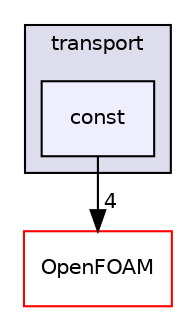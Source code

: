 digraph "src/thermophysicalModels/solidSpecie/transport/const" {
  bgcolor=transparent;
  compound=true
  node [ fontsize="10", fontname="Helvetica"];
  edge [ labelfontsize="10", labelfontname="Helvetica"];
  subgraph clusterdir_bf3bd911c64212434fe120712945dd80 {
    graph [ bgcolor="#ddddee", pencolor="black", label="transport" fontname="Helvetica", fontsize="10", URL="dir_bf3bd911c64212434fe120712945dd80.html"]
  dir_9c11dae757d91a18b409b67d00e5af0c [shape=box, label="const", style="filled", fillcolor="#eeeeff", pencolor="black", URL="dir_9c11dae757d91a18b409b67d00e5af0c.html"];
  }
  dir_c5473ff19b20e6ec4dfe5c310b3778a8 [shape=box label="OpenFOAM" color="red" URL="dir_c5473ff19b20e6ec4dfe5c310b3778a8.html"];
  dir_9c11dae757d91a18b409b67d00e5af0c->dir_c5473ff19b20e6ec4dfe5c310b3778a8 [headlabel="4", labeldistance=1.5 headhref="dir_002928_001897.html"];
}

